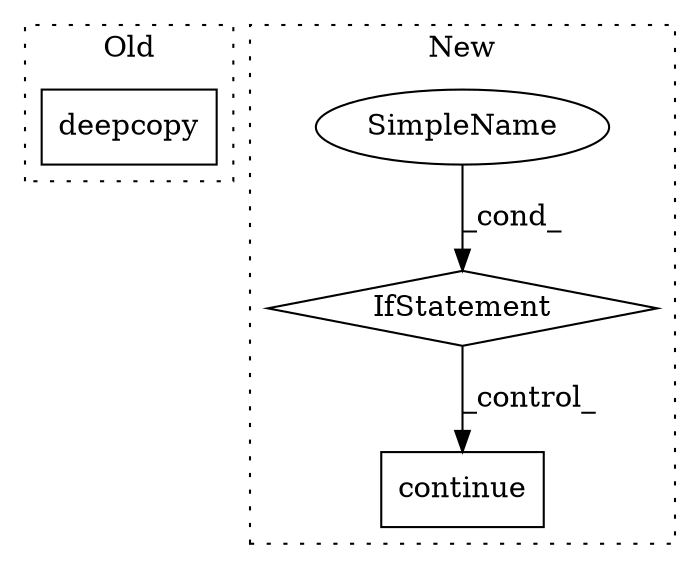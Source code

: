 digraph G {
subgraph cluster0 {
1 [label="deepcopy" a="32" s="4764,4781" l="9,1" shape="box"];
label = "Old";
style="dotted";
}
subgraph cluster1 {
2 [label="continue" a="18" s="5190" l="9" shape="box"];
3 [label="SimpleName" a="42" s="" l="" shape="ellipse"];
4 [label="IfStatement" a="25" s="5104,5174" l="4,2" shape="diamond"];
label = "New";
style="dotted";
}
3 -> 4 [label="_cond_"];
4 -> 2 [label="_control_"];
}